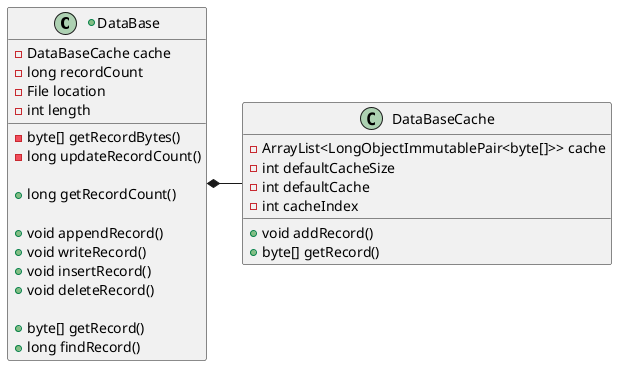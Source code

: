 @startuml
'https://plantuml.com/class-diagram

+class DataBase {
- DataBaseCache cache
- long recordCount
- File location
- int length

- byte[] getRecordBytes()
- long updateRecordCount()

+ long getRecordCount()

+ void appendRecord()
+ void writeRecord()
+ void insertRecord()
+ void deleteRecord()

+ byte[] getRecord()
+ long findRecord()
}

class DataBaseCache {
- ArrayList<LongObjectImmutablePair<byte[]>> cache
- int defaultCacheSize
- int defaultCache
- int cacheIndex

+ void addRecord()
+ byte[] getRecord()

}

DataBase *- DataBaseCache

@enduml

